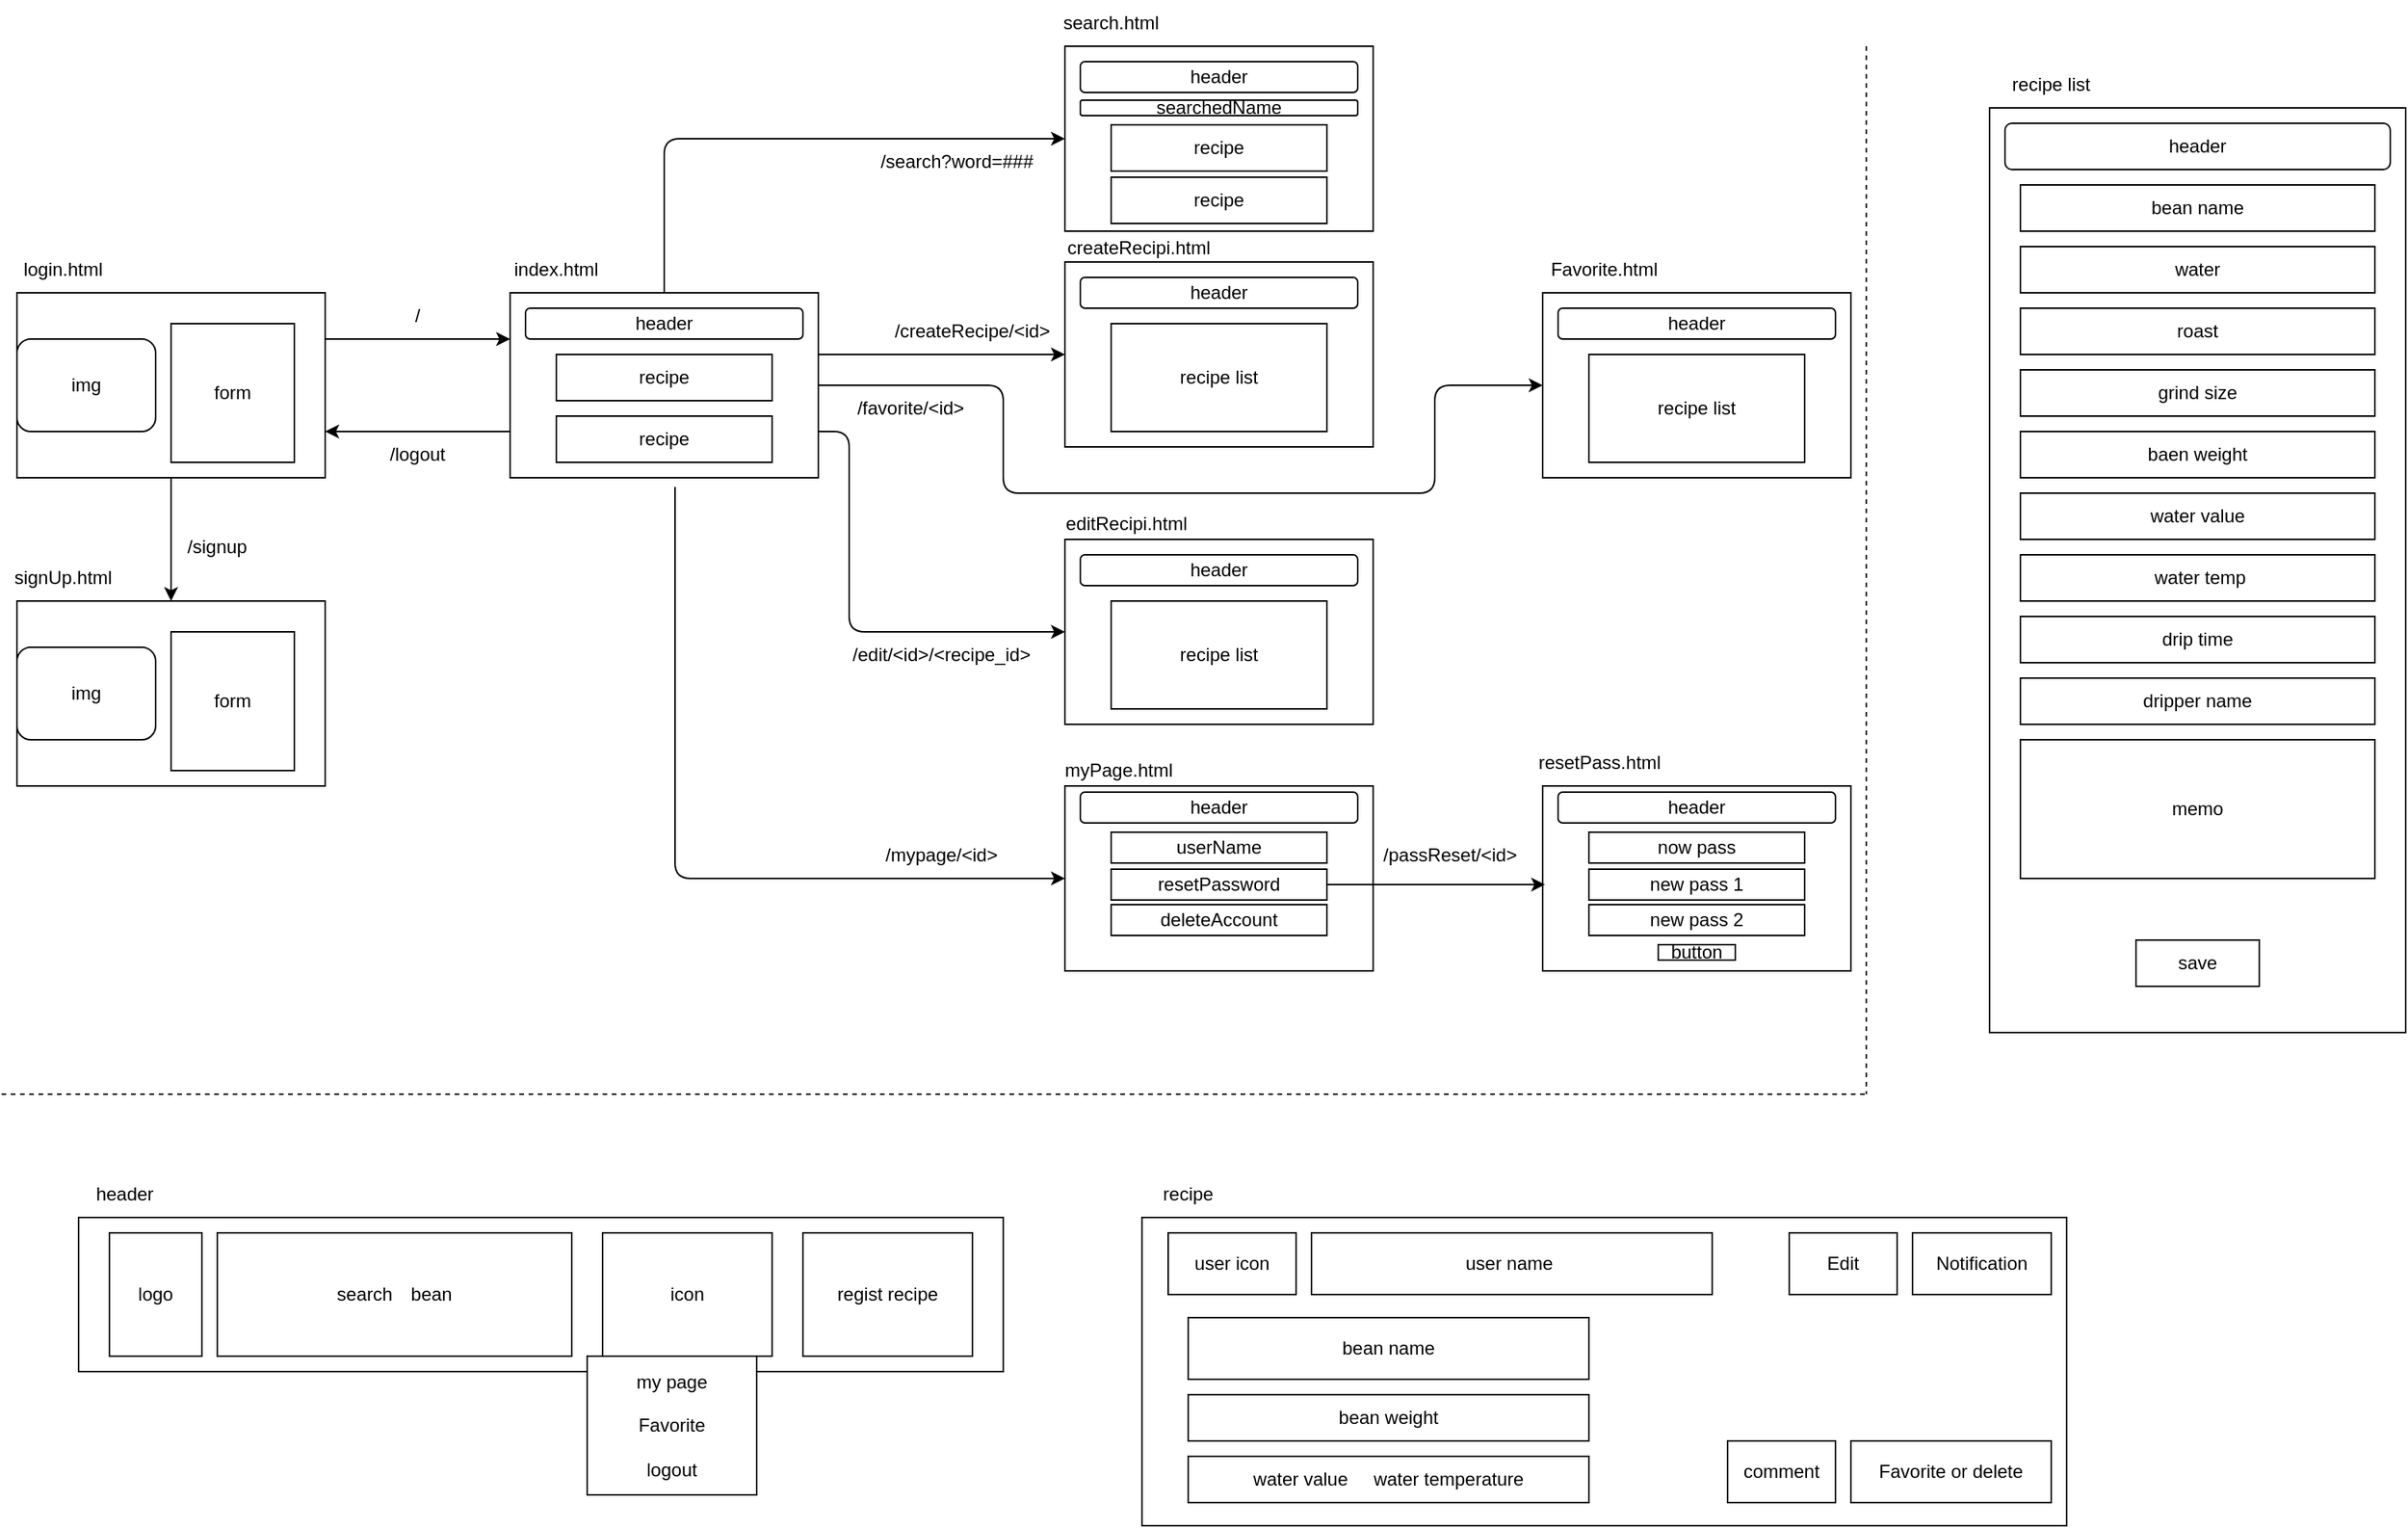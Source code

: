 <mxfile>
    <diagram id="nfTyhSHagsmYjDY-FQDK" name="ページ1">
        <mxGraphModel dx="276" dy="596" grid="1" gridSize="10" guides="1" tooltips="1" connect="1" arrows="1" fold="1" page="1" pageScale="1" pageWidth="1654" pageHeight="1169" math="0" shadow="0">
            <root>
                <mxCell id="0"/>
                <mxCell id="1" parent="0"/>
                <mxCell id="7" value="" style="group" parent="1" vertex="1" connectable="0">
                    <mxGeometry x="40" y="170" width="200" height="150" as="geometry"/>
                </mxCell>
                <mxCell id="3" value="" style="rounded=0;whiteSpace=wrap;html=1;" parent="7" vertex="1">
                    <mxGeometry y="30" width="200" height="120" as="geometry"/>
                </mxCell>
                <mxCell id="4" value="login.html" style="text;html=1;strokeColor=none;fillColor=none;align=center;verticalAlign=middle;whiteSpace=wrap;rounded=0;" parent="7" vertex="1">
                    <mxGeometry width="60" height="30" as="geometry"/>
                </mxCell>
                <mxCell id="5" value="form" style="rounded=0;whiteSpace=wrap;html=1;" parent="7" vertex="1">
                    <mxGeometry x="100" y="50" width="80" height="90" as="geometry"/>
                </mxCell>
                <mxCell id="6" value="img" style="rounded=1;whiteSpace=wrap;html=1;" parent="7" vertex="1">
                    <mxGeometry y="60" width="90" height="60" as="geometry"/>
                </mxCell>
                <mxCell id="8" value="" style="group" parent="1" vertex="1" connectable="0">
                    <mxGeometry x="40" y="370" width="200" height="150" as="geometry"/>
                </mxCell>
                <mxCell id="9" value="" style="rounded=0;whiteSpace=wrap;html=1;" parent="8" vertex="1">
                    <mxGeometry y="30" width="200" height="120" as="geometry"/>
                </mxCell>
                <mxCell id="10" value="signUp.html" style="text;html=1;strokeColor=none;fillColor=none;align=center;verticalAlign=middle;whiteSpace=wrap;rounded=0;" parent="8" vertex="1">
                    <mxGeometry width="60" height="30" as="geometry"/>
                </mxCell>
                <mxCell id="11" value="form" style="rounded=0;whiteSpace=wrap;html=1;" parent="8" vertex="1">
                    <mxGeometry x="100" y="50" width="80" height="90" as="geometry"/>
                </mxCell>
                <mxCell id="12" value="img" style="rounded=1;whiteSpace=wrap;html=1;" parent="8" vertex="1">
                    <mxGeometry y="60" width="90" height="60" as="geometry"/>
                </mxCell>
                <mxCell id="13" style="edgeStyle=none;html=1;startArrow=none;startFill=0;" parent="1" source="3" target="9" edge="1">
                    <mxGeometry relative="1" as="geometry"/>
                </mxCell>
                <mxCell id="14" value="" style="group" parent="1" vertex="1" connectable="0">
                    <mxGeometry x="360" y="170" width="200" height="150" as="geometry"/>
                </mxCell>
                <mxCell id="15" value="" style="rounded=0;whiteSpace=wrap;html=1;" parent="14" vertex="1">
                    <mxGeometry y="30" width="200" height="120" as="geometry"/>
                </mxCell>
                <mxCell id="16" value="index.html" style="text;html=1;strokeColor=none;fillColor=none;align=center;verticalAlign=middle;whiteSpace=wrap;rounded=0;" parent="14" vertex="1">
                    <mxGeometry width="60" height="30" as="geometry"/>
                </mxCell>
                <mxCell id="17" value="recipe" style="rounded=0;whiteSpace=wrap;html=1;" parent="14" vertex="1">
                    <mxGeometry x="30" y="70" width="140" height="30" as="geometry"/>
                </mxCell>
                <mxCell id="18" value="header" style="rounded=1;whiteSpace=wrap;html=1;" parent="14" vertex="1">
                    <mxGeometry x="10" y="40" width="180" height="20" as="geometry"/>
                </mxCell>
                <mxCell id="19" value="recipe" style="rounded=0;whiteSpace=wrap;html=1;" parent="14" vertex="1">
                    <mxGeometry x="30" y="110" width="140" height="30" as="geometry"/>
                </mxCell>
                <mxCell id="20" style="edgeStyle=none;html=1;entryX=0;entryY=0.25;entryDx=0;entryDy=0;startArrow=none;startFill=0;exitX=1;exitY=0.25;exitDx=0;exitDy=0;" parent="1" source="3" target="15" edge="1">
                    <mxGeometry relative="1" as="geometry"/>
                </mxCell>
                <mxCell id="27" value="" style="group" parent="1" vertex="1" connectable="0">
                    <mxGeometry x="720" y="10" width="200" height="150" as="geometry"/>
                </mxCell>
                <mxCell id="28" value="" style="rounded=0;whiteSpace=wrap;html=1;" parent="27" vertex="1">
                    <mxGeometry y="30" width="200" height="120" as="geometry"/>
                </mxCell>
                <mxCell id="32" value="recipe" style="rounded=0;whiteSpace=wrap;html=1;" parent="28" vertex="1">
                    <mxGeometry x="30" y="85" width="140" height="30" as="geometry"/>
                </mxCell>
                <mxCell id="63" value="searchedName" style="rounded=1;whiteSpace=wrap;html=1;" parent="28" vertex="1">
                    <mxGeometry x="10" y="35" width="180" height="10" as="geometry"/>
                </mxCell>
                <mxCell id="29" value="search.html" style="text;html=1;strokeColor=none;fillColor=none;align=center;verticalAlign=middle;whiteSpace=wrap;rounded=0;" parent="27" vertex="1">
                    <mxGeometry width="60" height="30" as="geometry"/>
                </mxCell>
                <mxCell id="30" value="recipe" style="rounded=0;whiteSpace=wrap;html=1;" parent="27" vertex="1">
                    <mxGeometry x="30" y="81" width="140" height="30" as="geometry"/>
                </mxCell>
                <mxCell id="31" value="header" style="rounded=1;whiteSpace=wrap;html=1;" parent="27" vertex="1">
                    <mxGeometry x="10" y="40" width="180" height="20" as="geometry"/>
                </mxCell>
                <mxCell id="33" value="" style="group" parent="1" vertex="1" connectable="0">
                    <mxGeometry x="720" y="150" width="200" height="150" as="geometry"/>
                </mxCell>
                <mxCell id="34" value="" style="rounded=0;whiteSpace=wrap;html=1;" parent="33" vertex="1">
                    <mxGeometry y="30" width="200" height="120" as="geometry"/>
                </mxCell>
                <mxCell id="35" value="createRecipi.html" style="text;html=1;strokeColor=none;fillColor=none;align=center;verticalAlign=middle;whiteSpace=wrap;rounded=0;" parent="33" vertex="1">
                    <mxGeometry x="18" y="6" width="60" height="30" as="geometry"/>
                </mxCell>
                <mxCell id="36" value="recipe list" style="rounded=0;whiteSpace=wrap;html=1;" parent="33" vertex="1">
                    <mxGeometry x="30" y="70" width="140" height="70" as="geometry"/>
                </mxCell>
                <mxCell id="37" value="header" style="rounded=1;whiteSpace=wrap;html=1;" parent="33" vertex="1">
                    <mxGeometry x="10" y="40" width="180" height="20" as="geometry"/>
                </mxCell>
                <mxCell id="45" value="" style="group" parent="1" vertex="1" connectable="0">
                    <mxGeometry x="720" y="490" width="200" height="150" as="geometry"/>
                </mxCell>
                <mxCell id="46" value="" style="rounded=0;whiteSpace=wrap;html=1;" parent="45" vertex="1">
                    <mxGeometry y="30" width="200" height="120" as="geometry"/>
                </mxCell>
                <mxCell id="47" value="myPage.html" style="text;html=1;strokeColor=none;fillColor=none;align=center;verticalAlign=middle;whiteSpace=wrap;rounded=0;" parent="45" vertex="1">
                    <mxGeometry x="5" y="5" width="60" height="30" as="geometry"/>
                </mxCell>
                <mxCell id="48" value="userName" style="rounded=0;whiteSpace=wrap;html=1;" parent="45" vertex="1">
                    <mxGeometry x="30" y="60" width="140" height="20" as="geometry"/>
                </mxCell>
                <mxCell id="49" value="header" style="rounded=1;whiteSpace=wrap;html=1;" parent="45" vertex="1">
                    <mxGeometry x="10" y="34" width="180" height="20" as="geometry"/>
                </mxCell>
                <mxCell id="64" value="resetPassword&lt;span style=&quot;color: rgba(0, 0, 0, 0); font-family: monospace; font-size: 0px; text-align: start;&quot;&gt;%3CmxGraphModel%3E%3Croot%3E%3CmxCell%20id%3D%220%22%2F%3E%3CmxCell%20id%3D%221%22%20parent%3D%220%22%2F%3E%3CmxCell%20id%3D%222%22%20value%3D%22userName%22%20style%3D%22rounded%3D0%3BwhiteSpace%3Dwrap%3Bhtml%3D1%3B%22%20vertex%3D%221%22%20parent%3D%221%22%3E%3CmxGeometry%20x%3D%22750%22%20y%3D%22550%22%20width%3D%22140%22%20height%3D%2220%22%20as%3D%22geometry%22%2F%3E%3C%2FmxCell%3E%3C%2Froot%3E%3C%2FmxGraphModel%3E&lt;/span&gt;" style="rounded=0;whiteSpace=wrap;html=1;" parent="45" vertex="1">
                    <mxGeometry x="30" y="84" width="140" height="20" as="geometry"/>
                </mxCell>
                <mxCell id="65" value="deleteAccount" style="rounded=0;whiteSpace=wrap;html=1;" parent="45" vertex="1">
                    <mxGeometry x="30" y="107" width="140" height="20" as="geometry"/>
                </mxCell>
                <mxCell id="54" style="edgeStyle=none;html=1;entryX=0;entryY=0.5;entryDx=0;entryDy=0;startArrow=none;startFill=0;exitX=0.5;exitY=0;exitDx=0;exitDy=0;" parent="1" source="15" target="28" edge="1">
                    <mxGeometry relative="1" as="geometry">
                        <Array as="points">
                            <mxPoint x="460" y="100"/>
                        </Array>
                    </mxGeometry>
                </mxCell>
                <mxCell id="55" style="edgeStyle=none;html=1;startArrow=none;startFill=0;" parent="1" target="34" edge="1">
                    <mxGeometry relative="1" as="geometry">
                        <mxPoint x="560" y="240" as="sourcePoint"/>
                    </mxGeometry>
                </mxCell>
                <mxCell id="56" style="edgeStyle=none;html=1;entryX=0;entryY=0.5;entryDx=0;entryDy=0;startArrow=none;startFill=0;exitX=1;exitY=0.75;exitDx=0;exitDy=0;" parent="1" source="15" edge="1">
                    <mxGeometry relative="1" as="geometry">
                        <mxPoint x="720" y="420" as="targetPoint"/>
                        <Array as="points">
                            <mxPoint x="580" y="290"/>
                            <mxPoint x="580" y="420"/>
                        </Array>
                    </mxGeometry>
                </mxCell>
                <mxCell id="57" style="edgeStyle=none;html=1;entryX=0;entryY=0.5;entryDx=0;entryDy=0;startArrow=none;startFill=0;exitX=0.535;exitY=1.05;exitDx=0;exitDy=0;exitPerimeter=0;" parent="1" source="15" target="46" edge="1">
                    <mxGeometry relative="1" as="geometry">
                        <Array as="points">
                            <mxPoint x="467" y="360"/>
                            <mxPoint x="467" y="580"/>
                            <mxPoint x="600" y="580"/>
                        </Array>
                    </mxGeometry>
                </mxCell>
                <mxCell id="58" value="" style="group" parent="1" vertex="1" connectable="0">
                    <mxGeometry x="720" y="330" width="200" height="150" as="geometry"/>
                </mxCell>
                <mxCell id="59" value="" style="rounded=0;whiteSpace=wrap;html=1;" parent="58" vertex="1">
                    <mxGeometry y="30" width="200" height="120" as="geometry"/>
                </mxCell>
                <mxCell id="60" value="editRecipi.html" style="text;html=1;strokeColor=none;fillColor=none;align=center;verticalAlign=middle;whiteSpace=wrap;rounded=0;" parent="58" vertex="1">
                    <mxGeometry x="10" y="5" width="60" height="30" as="geometry"/>
                </mxCell>
                <mxCell id="61" value="recipe list" style="rounded=0;whiteSpace=wrap;html=1;" parent="58" vertex="1">
                    <mxGeometry x="30" y="70" width="140" height="70" as="geometry"/>
                </mxCell>
                <mxCell id="62" value="header" style="rounded=1;whiteSpace=wrap;html=1;" parent="58" vertex="1">
                    <mxGeometry x="10" y="40" width="180" height="20" as="geometry"/>
                </mxCell>
                <mxCell id="66" value="" style="group" parent="1" vertex="1" connectable="0">
                    <mxGeometry x="1030" y="490" width="200" height="150" as="geometry"/>
                </mxCell>
                <mxCell id="67" value="" style="rounded=0;whiteSpace=wrap;html=1;" parent="66" vertex="1">
                    <mxGeometry y="30" width="200" height="120" as="geometry"/>
                </mxCell>
                <mxCell id="68" value="resetPass.html" style="text;html=1;strokeColor=none;fillColor=none;align=center;verticalAlign=middle;whiteSpace=wrap;rounded=0;" parent="66" vertex="1">
                    <mxGeometry x="7" width="60" height="30" as="geometry"/>
                </mxCell>
                <mxCell id="69" value="now pass" style="rounded=0;whiteSpace=wrap;html=1;" parent="66" vertex="1">
                    <mxGeometry x="30" y="60" width="140" height="20" as="geometry"/>
                </mxCell>
                <mxCell id="70" value="header" style="rounded=1;whiteSpace=wrap;html=1;" parent="66" vertex="1">
                    <mxGeometry x="10" y="34" width="180" height="20" as="geometry"/>
                </mxCell>
                <mxCell id="71" value="new pass 1" style="rounded=0;whiteSpace=wrap;html=1;" parent="66" vertex="1">
                    <mxGeometry x="30" y="84" width="140" height="20" as="geometry"/>
                </mxCell>
                <mxCell id="72" value="new pass 2" style="rounded=0;whiteSpace=wrap;html=1;" parent="66" vertex="1">
                    <mxGeometry x="30" y="107" width="140" height="20" as="geometry"/>
                </mxCell>
                <mxCell id="74" value="button" style="rounded=0;whiteSpace=wrap;html=1;" parent="66" vertex="1">
                    <mxGeometry x="75" y="133" width="50" height="10" as="geometry"/>
                </mxCell>
                <mxCell id="73" style="edgeStyle=none;html=1;entryX=0.008;entryY=0.533;entryDx=0;entryDy=0;entryPerimeter=0;startArrow=none;startFill=0;" parent="1" source="64" target="67" edge="1">
                    <mxGeometry relative="1" as="geometry"/>
                </mxCell>
                <mxCell id="82" value="" style="group" parent="1" vertex="1" connectable="0">
                    <mxGeometry x="80" y="770" width="600" height="210" as="geometry"/>
                </mxCell>
                <mxCell id="75" value="" style="rounded=0;whiteSpace=wrap;html=1;" parent="82" vertex="1">
                    <mxGeometry y="30" width="600" height="100" as="geometry"/>
                </mxCell>
                <mxCell id="76" value="header" style="text;html=1;strokeColor=none;fillColor=none;align=center;verticalAlign=middle;whiteSpace=wrap;rounded=0;" parent="82" vertex="1">
                    <mxGeometry width="60" height="30" as="geometry"/>
                </mxCell>
                <mxCell id="77" value="logo" style="rounded=0;whiteSpace=wrap;html=1;" parent="82" vertex="1">
                    <mxGeometry x="20" y="40" width="60" height="80" as="geometry"/>
                </mxCell>
                <mxCell id="78" value="search　bean" style="rounded=0;whiteSpace=wrap;html=1;" parent="82" vertex="1">
                    <mxGeometry x="90" y="40" width="230" height="80" as="geometry"/>
                </mxCell>
                <mxCell id="79" value="icon" style="rounded=0;whiteSpace=wrap;html=1;" parent="82" vertex="1">
                    <mxGeometry x="340" y="40" width="110" height="80" as="geometry"/>
                </mxCell>
                <mxCell id="80" value="regist recipe" style="rounded=0;whiteSpace=wrap;html=1;" parent="82" vertex="1">
                    <mxGeometry x="470" y="40" width="110" height="80" as="geometry"/>
                </mxCell>
                <mxCell id="81" value="my page&lt;br&gt;&lt;br&gt;Favorite&lt;br&gt;&lt;br&gt;logout" style="rounded=0;whiteSpace=wrap;html=1;" parent="82" vertex="1">
                    <mxGeometry x="330" y="120" width="110" height="90" as="geometry"/>
                </mxCell>
                <mxCell id="83" value="" style="group" parent="1" vertex="1" connectable="0">
                    <mxGeometry x="770" y="770" width="600" height="230" as="geometry"/>
                </mxCell>
                <mxCell id="84" value="" style="rounded=0;whiteSpace=wrap;html=1;" parent="83" vertex="1">
                    <mxGeometry y="30" width="600" height="200" as="geometry"/>
                </mxCell>
                <mxCell id="85" value="recipe" style="text;html=1;strokeColor=none;fillColor=none;align=center;verticalAlign=middle;whiteSpace=wrap;rounded=0;" parent="83" vertex="1">
                    <mxGeometry width="60" height="30" as="geometry"/>
                </mxCell>
                <mxCell id="89" value="user name&amp;nbsp;" style="rounded=0;whiteSpace=wrap;html=1;" parent="83" vertex="1">
                    <mxGeometry x="110" y="40" width="260" height="40" as="geometry"/>
                </mxCell>
                <mxCell id="92" value="user icon" style="rounded=0;whiteSpace=wrap;html=1;" parent="83" vertex="1">
                    <mxGeometry x="17" y="40" width="83" height="40" as="geometry"/>
                </mxCell>
                <mxCell id="94" value="bean name" style="rounded=0;whiteSpace=wrap;html=1;" parent="83" vertex="1">
                    <mxGeometry x="30" y="95" width="260" height="40" as="geometry"/>
                </mxCell>
                <mxCell id="95" value="bean weight" style="rounded=0;whiteSpace=wrap;html=1;" parent="83" vertex="1">
                    <mxGeometry x="30" y="145" width="260" height="30" as="geometry"/>
                </mxCell>
                <mxCell id="96" value="water value&amp;nbsp; &amp;nbsp; &amp;nbsp;water temperature" style="rounded=0;whiteSpace=wrap;html=1;" parent="83" vertex="1">
                    <mxGeometry x="30" y="185" width="260" height="30" as="geometry"/>
                </mxCell>
                <mxCell id="98" value="Notification" style="rounded=0;whiteSpace=wrap;html=1;" parent="83" vertex="1">
                    <mxGeometry x="500" y="40" width="90" height="40" as="geometry"/>
                </mxCell>
                <mxCell id="99" value="comment" style="rounded=0;whiteSpace=wrap;html=1;" parent="83" vertex="1">
                    <mxGeometry x="380" y="175" width="70" height="40" as="geometry"/>
                </mxCell>
                <mxCell id="100" value="Favorite or delete" style="rounded=0;whiteSpace=wrap;html=1;" parent="83" vertex="1">
                    <mxGeometry x="460" y="175" width="130" height="40" as="geometry"/>
                </mxCell>
                <mxCell id="101" value="Edit" style="rounded=0;whiteSpace=wrap;html=1;" parent="83" vertex="1">
                    <mxGeometry x="420" y="40" width="70" height="40" as="geometry"/>
                </mxCell>
                <mxCell id="102" value="" style="endArrow=none;dashed=1;html=1;" parent="1" edge="1">
                    <mxGeometry width="50" height="50" relative="1" as="geometry">
                        <mxPoint x="30" y="720" as="sourcePoint"/>
                        <mxPoint x="1240" y="720" as="targetPoint"/>
                    </mxGeometry>
                </mxCell>
                <mxCell id="104" value="" style="endArrow=none;dashed=1;html=1;" parent="1" edge="1">
                    <mxGeometry width="50" height="50" relative="1" as="geometry">
                        <mxPoint x="1240" y="40" as="sourcePoint"/>
                        <mxPoint x="1240" y="720" as="targetPoint"/>
                    </mxGeometry>
                </mxCell>
                <mxCell id="105" value="" style="rounded=0;whiteSpace=wrap;html=1;" parent="1" vertex="1">
                    <mxGeometry x="1320" y="80" width="270" height="600" as="geometry"/>
                </mxCell>
                <mxCell id="106" value="bean name" style="rounded=0;whiteSpace=wrap;html=1;" parent="1" vertex="1">
                    <mxGeometry x="1340" y="130" width="230" height="30" as="geometry"/>
                </mxCell>
                <mxCell id="107" value="header" style="rounded=1;whiteSpace=wrap;html=1;" parent="1" vertex="1">
                    <mxGeometry x="1330" y="90" width="250" height="30" as="geometry"/>
                </mxCell>
                <mxCell id="108" value="water&lt;span style=&quot;color: rgba(0, 0, 0, 0); font-family: monospace; font-size: 0px; text-align: start;&quot;&gt;%3CmxGraphModel%3E%3Croot%3E%3CmxCell%20id%3D%220%22%2F%3E%3CmxCell%20id%3D%221%22%20parent%3D%220%22%2F%3E%3CmxCell%20id%3D%222%22%20value%3D%22bean%20name%22%20style%3D%22rounded%3D0%3BwhiteSpace%3Dwrap%3Bhtml%3D1%3B%22%20vertex%3D%221%22%20parent%3D%221%22%3E%3CmxGeometry%20x%3D%221340%22%20y%3D%22130%22%20width%3D%22230%22%20height%3D%2230%22%20as%3D%22geometry%22%2F%3E%3C%2FmxCell%3E%3C%2Froot%3E%3C%2FmxGraphModel%3E&lt;/span&gt;" style="rounded=0;whiteSpace=wrap;html=1;" parent="1" vertex="1">
                    <mxGeometry x="1340" y="170" width="230" height="30" as="geometry"/>
                </mxCell>
                <mxCell id="109" value="roast" style="rounded=0;whiteSpace=wrap;html=1;" parent="1" vertex="1">
                    <mxGeometry x="1340" y="210" width="230" height="30" as="geometry"/>
                </mxCell>
                <mxCell id="110" value="grind size" style="rounded=0;whiteSpace=wrap;html=1;" parent="1" vertex="1">
                    <mxGeometry x="1340" y="250" width="230" height="30" as="geometry"/>
                </mxCell>
                <mxCell id="111" value="baen weight" style="rounded=0;whiteSpace=wrap;html=1;" parent="1" vertex="1">
                    <mxGeometry x="1340" y="290" width="230" height="30" as="geometry"/>
                </mxCell>
                <mxCell id="112" value="water value" style="rounded=0;whiteSpace=wrap;html=1;" parent="1" vertex="1">
                    <mxGeometry x="1340" y="330" width="230" height="30" as="geometry"/>
                </mxCell>
                <mxCell id="113" value="&amp;nbsp;water temp" style="rounded=0;whiteSpace=wrap;html=1;" parent="1" vertex="1">
                    <mxGeometry x="1340" y="370" width="230" height="30" as="geometry"/>
                </mxCell>
                <mxCell id="114" value="drip time" style="rounded=0;whiteSpace=wrap;html=1;" parent="1" vertex="1">
                    <mxGeometry x="1340" y="410" width="230" height="30" as="geometry"/>
                </mxCell>
                <mxCell id="115" value="dripper name" style="rounded=0;whiteSpace=wrap;html=1;" parent="1" vertex="1">
                    <mxGeometry x="1340" y="450" width="230" height="30" as="geometry"/>
                </mxCell>
                <mxCell id="116" value="memo" style="rounded=0;whiteSpace=wrap;html=1;" parent="1" vertex="1">
                    <mxGeometry x="1340" y="490" width="230" height="90" as="geometry"/>
                </mxCell>
                <mxCell id="117" value="save" style="rounded=0;whiteSpace=wrap;html=1;" parent="1" vertex="1">
                    <mxGeometry x="1415" y="620" width="80" height="30" as="geometry"/>
                </mxCell>
                <mxCell id="118" value="recipe list" style="text;html=1;strokeColor=none;fillColor=none;align=center;verticalAlign=middle;whiteSpace=wrap;rounded=0;" parent="1" vertex="1">
                    <mxGeometry x="1330" y="50" width="60" height="30" as="geometry"/>
                </mxCell>
                <mxCell id="119" value="/search?word=###" style="text;html=1;strokeColor=none;fillColor=none;align=center;verticalAlign=middle;whiteSpace=wrap;rounded=0;" parent="1" vertex="1">
                    <mxGeometry x="570" y="100" width="160" height="30" as="geometry"/>
                </mxCell>
                <mxCell id="120" value="/createRecipe/&amp;lt;id&amp;gt;" style="text;html=1;strokeColor=none;fillColor=none;align=center;verticalAlign=middle;whiteSpace=wrap;rounded=0;" parent="1" vertex="1">
                    <mxGeometry x="580" y="210" width="160" height="30" as="geometry"/>
                </mxCell>
                <mxCell id="121" value="/edit/&amp;lt;id&amp;gt;/&amp;lt;recipe_id&amp;gt;" style="text;html=1;strokeColor=none;fillColor=none;align=center;verticalAlign=middle;whiteSpace=wrap;rounded=0;" parent="1" vertex="1">
                    <mxGeometry x="560" y="420" width="160" height="30" as="geometry"/>
                </mxCell>
                <mxCell id="122" value="/mypage/&amp;lt;id&amp;gt;" style="text;html=1;strokeColor=none;fillColor=none;align=center;verticalAlign=middle;whiteSpace=wrap;rounded=0;" parent="1" vertex="1">
                    <mxGeometry x="560" y="550" width="160" height="30" as="geometry"/>
                </mxCell>
                <mxCell id="123" value="/" style="text;html=1;strokeColor=none;fillColor=none;align=center;verticalAlign=middle;whiteSpace=wrap;rounded=0;" parent="1" vertex="1">
                    <mxGeometry x="220" y="200" width="160" height="30" as="geometry"/>
                </mxCell>
                <mxCell id="125" style="edgeStyle=none;html=1;entryX=1;entryY=0.75;entryDx=0;entryDy=0;startArrow=none;startFill=0;exitX=0;exitY=0.75;exitDx=0;exitDy=0;" parent="1" source="15" target="3" edge="1">
                    <mxGeometry relative="1" as="geometry"/>
                </mxCell>
                <mxCell id="126" value="/logout" style="text;html=1;strokeColor=none;fillColor=none;align=center;verticalAlign=middle;whiteSpace=wrap;rounded=0;" parent="1" vertex="1">
                    <mxGeometry x="220" y="290" width="160" height="30" as="geometry"/>
                </mxCell>
                <mxCell id="127" value="/signup" style="text;html=1;strokeColor=none;fillColor=none;align=center;verticalAlign=middle;whiteSpace=wrap;rounded=0;" parent="1" vertex="1">
                    <mxGeometry x="90" y="350" width="160" height="30" as="geometry"/>
                </mxCell>
                <mxCell id="128" value="/passReset/&amp;lt;id&amp;gt;" style="text;html=1;strokeColor=none;fillColor=none;align=center;verticalAlign=middle;whiteSpace=wrap;rounded=0;" parent="1" vertex="1">
                    <mxGeometry x="890" y="550" width="160" height="30" as="geometry"/>
                </mxCell>
                <mxCell id="129" value="" style="group" parent="1" vertex="1" connectable="0">
                    <mxGeometry x="1030" y="170" width="200" height="150" as="geometry"/>
                </mxCell>
                <mxCell id="130" value="" style="rounded=0;whiteSpace=wrap;html=1;" parent="129" vertex="1">
                    <mxGeometry y="30" width="200" height="120" as="geometry"/>
                </mxCell>
                <mxCell id="131" value="Favorite.html" style="text;html=1;strokeColor=none;fillColor=none;align=center;verticalAlign=middle;whiteSpace=wrap;rounded=0;" parent="129" vertex="1">
                    <mxGeometry x="10" width="60" height="30" as="geometry"/>
                </mxCell>
                <mxCell id="132" value="recipe list" style="rounded=0;whiteSpace=wrap;html=1;" parent="129" vertex="1">
                    <mxGeometry x="30" y="70" width="140" height="70" as="geometry"/>
                </mxCell>
                <mxCell id="133" value="header" style="rounded=1;whiteSpace=wrap;html=1;" parent="129" vertex="1">
                    <mxGeometry x="10" y="40" width="180" height="20" as="geometry"/>
                </mxCell>
                <mxCell id="134" style="edgeStyle=none;html=1;startArrow=none;startFill=0;entryX=0;entryY=0.5;entryDx=0;entryDy=0;exitX=1;exitY=0.5;exitDx=0;exitDy=0;" parent="1" source="15" target="130" edge="1">
                    <mxGeometry relative="1" as="geometry">
                        <mxPoint x="560" y="264.64" as="sourcePoint"/>
                        <mxPoint x="720" y="264.64" as="targetPoint"/>
                        <Array as="points">
                            <mxPoint x="680" y="260"/>
                            <mxPoint x="680" y="330"/>
                            <mxPoint x="960" y="330"/>
                            <mxPoint x="960" y="260"/>
                        </Array>
                    </mxGeometry>
                </mxCell>
                <mxCell id="135" value="/favorite/&amp;lt;id&amp;gt;" style="text;html=1;strokeColor=none;fillColor=none;align=center;verticalAlign=middle;whiteSpace=wrap;rounded=0;" parent="1" vertex="1">
                    <mxGeometry x="540" y="260" width="160" height="30" as="geometry"/>
                </mxCell>
            </root>
        </mxGraphModel>
    </diagram>
</mxfile>